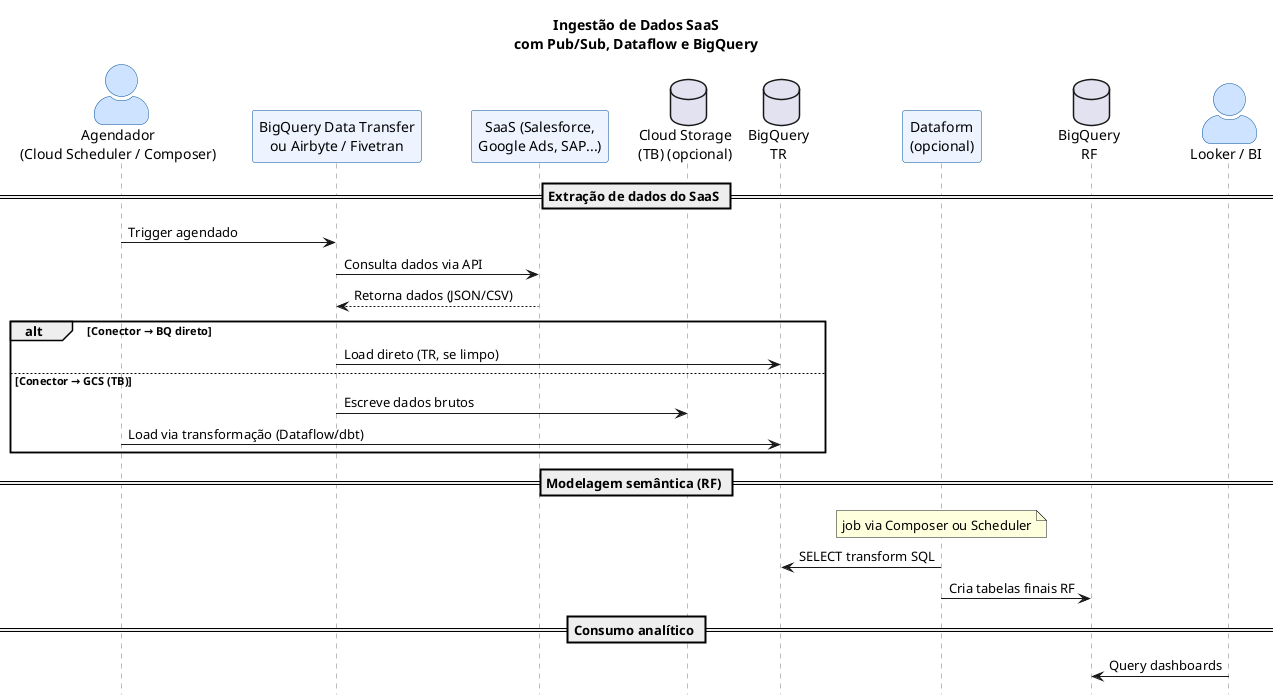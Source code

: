 @startuml data-ingestion-saas

title "Ingestão de Dados SaaS\ncom Pub/Sub, Dataflow e BigQuery"

hide footbox
skinparam ParticipantPadding 20
skinparam BoxPadding 15
skinparam ActorStyle awesome
skinparam BackgroundColor #FFFFFF
skinparam Sequence {
    ArrowThickness 1
    LifeLineBorderColor #777777
    LifeLineBackgroundColor #DDDDDD
    ParticipantBorderColor #004D99
    ParticipantBackgroundColor #EDF4FF
    ActorBorderColor #004D99
    ActorBackgroundColor #CDE3FF
}

actor "Agendador\n(Cloud Scheduler / Composer)" as Scheduler
participant "BigQuery Data Transfer\nou Airbyte / Fivetran" as Connector
participant "SaaS (Salesforce,\nGoogle Ads, SAP...)" as SaaS_App
database "Cloud Storage\n(TB) (opcional)" as GCS_TB
database "BigQuery\nTR" as BQ_TR
participant "Dataform\n(opcional)" as Dataform
database "BigQuery\nRF" as BQ_RF
actor "Looker / BI" as Looker

== Extração de dados do SaaS ==
Scheduler -> Connector : Trigger agendado
Connector -> SaaS_App : Consulta dados via API
SaaS_App --> Connector : Retorna dados (JSON/CSV)

alt Conector → BQ direto
Connector -> BQ_TR : Load direto (TR, se limpo)

else Conector → GCS (TB)
Connector -> GCS_TB : Escreve dados brutos
Scheduler -> BQ_TR : Load via transformação (Dataflow/dbt)

end

== Modelagem semântica (RF) ==
note over Dataform : job via Composer ou Scheduler
Dataform -> BQ_TR : SELECT transform SQL
Dataform -> BQ_RF : Cria tabelas finais RF

== Consumo analítico ==
Looker -> BQ_RF : Query dashboards
@enduml
